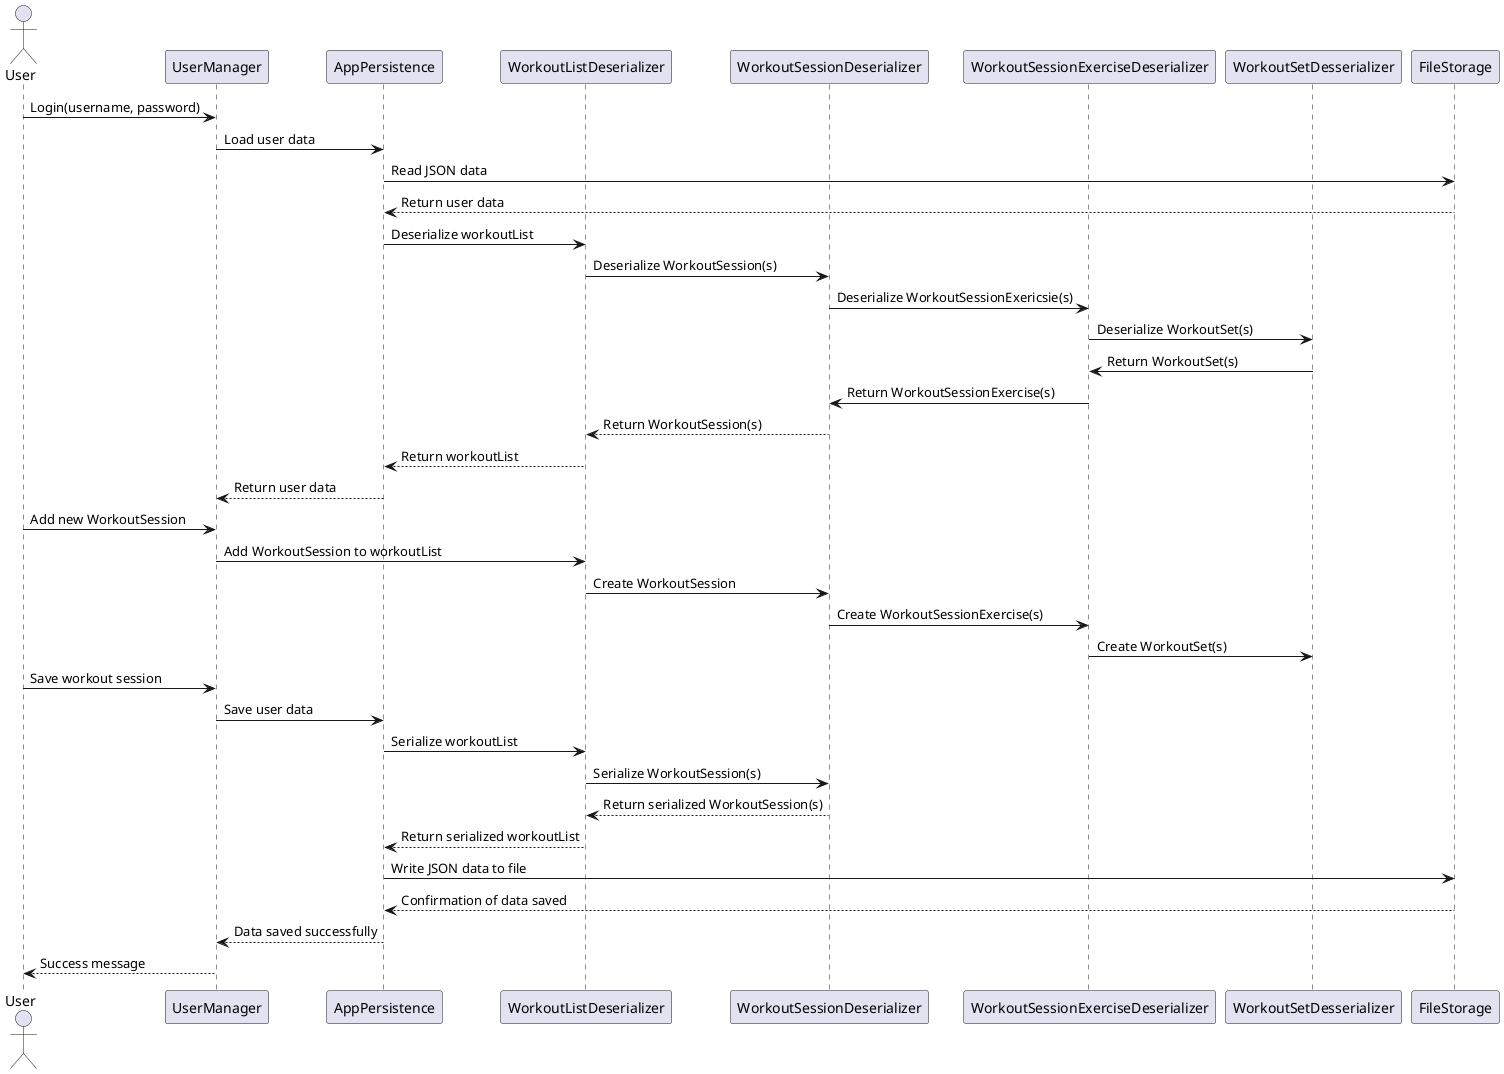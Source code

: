 @startuml SequenceDiagramR2
actor User

participant "UserManager" as UM
participant "AppPersistence" as AP
participant "WorkoutListDeserializer" as WLD
participant "WorkoutSessionDeserializer" as WSD
participant "WorkoutSessionExerciseDeserializer" as WSED
participant "WorkoutSetDesserializer" as WOSD
participant "FileStorage" as FS

User -> UM: Login(username, password)
UM -> AP: Load user data
AP -> FS: Read JSON data
FS --> AP: Return user data
AP -> WLD: Deserialize workoutList
WLD -> WSD: Deserialize WorkoutSession(s)
WSD -> WSED: Deserialize WorkoutSessionExericsie(s)
WSED -> WOSD: Deserialize WorkoutSet(s)
WOSD -> WSED: Return WorkoutSet(s)
WSED -> WSD: Return WorkoutSessionExercise(s)
WSD --> WLD: Return WorkoutSession(s)
WLD --> AP: Return workoutList
AP --> UM: Return user data

User -> UM: Add new WorkoutSession
UM -> WLD: Add WorkoutSession to workoutList
WLD -> WSD: Create WorkoutSession
WSD -> WSED: Create WorkoutSessionExercise(s)
WSED -> WOSD: Create WorkoutSet(s)

User -> UM: Save workout session
UM -> AP: Save user data
AP -> WLD: Serialize workoutList
WLD -> WSD: Serialize WorkoutSession(s)
WSD --> WLD: Return serialized WorkoutSession(s)
WLD --> AP: Return serialized workoutList
AP -> FS: Write JSON data to file

FS --> AP: Confirmation of data saved
AP --> UM: Data saved successfully
UM --> User: Success message
@enduml